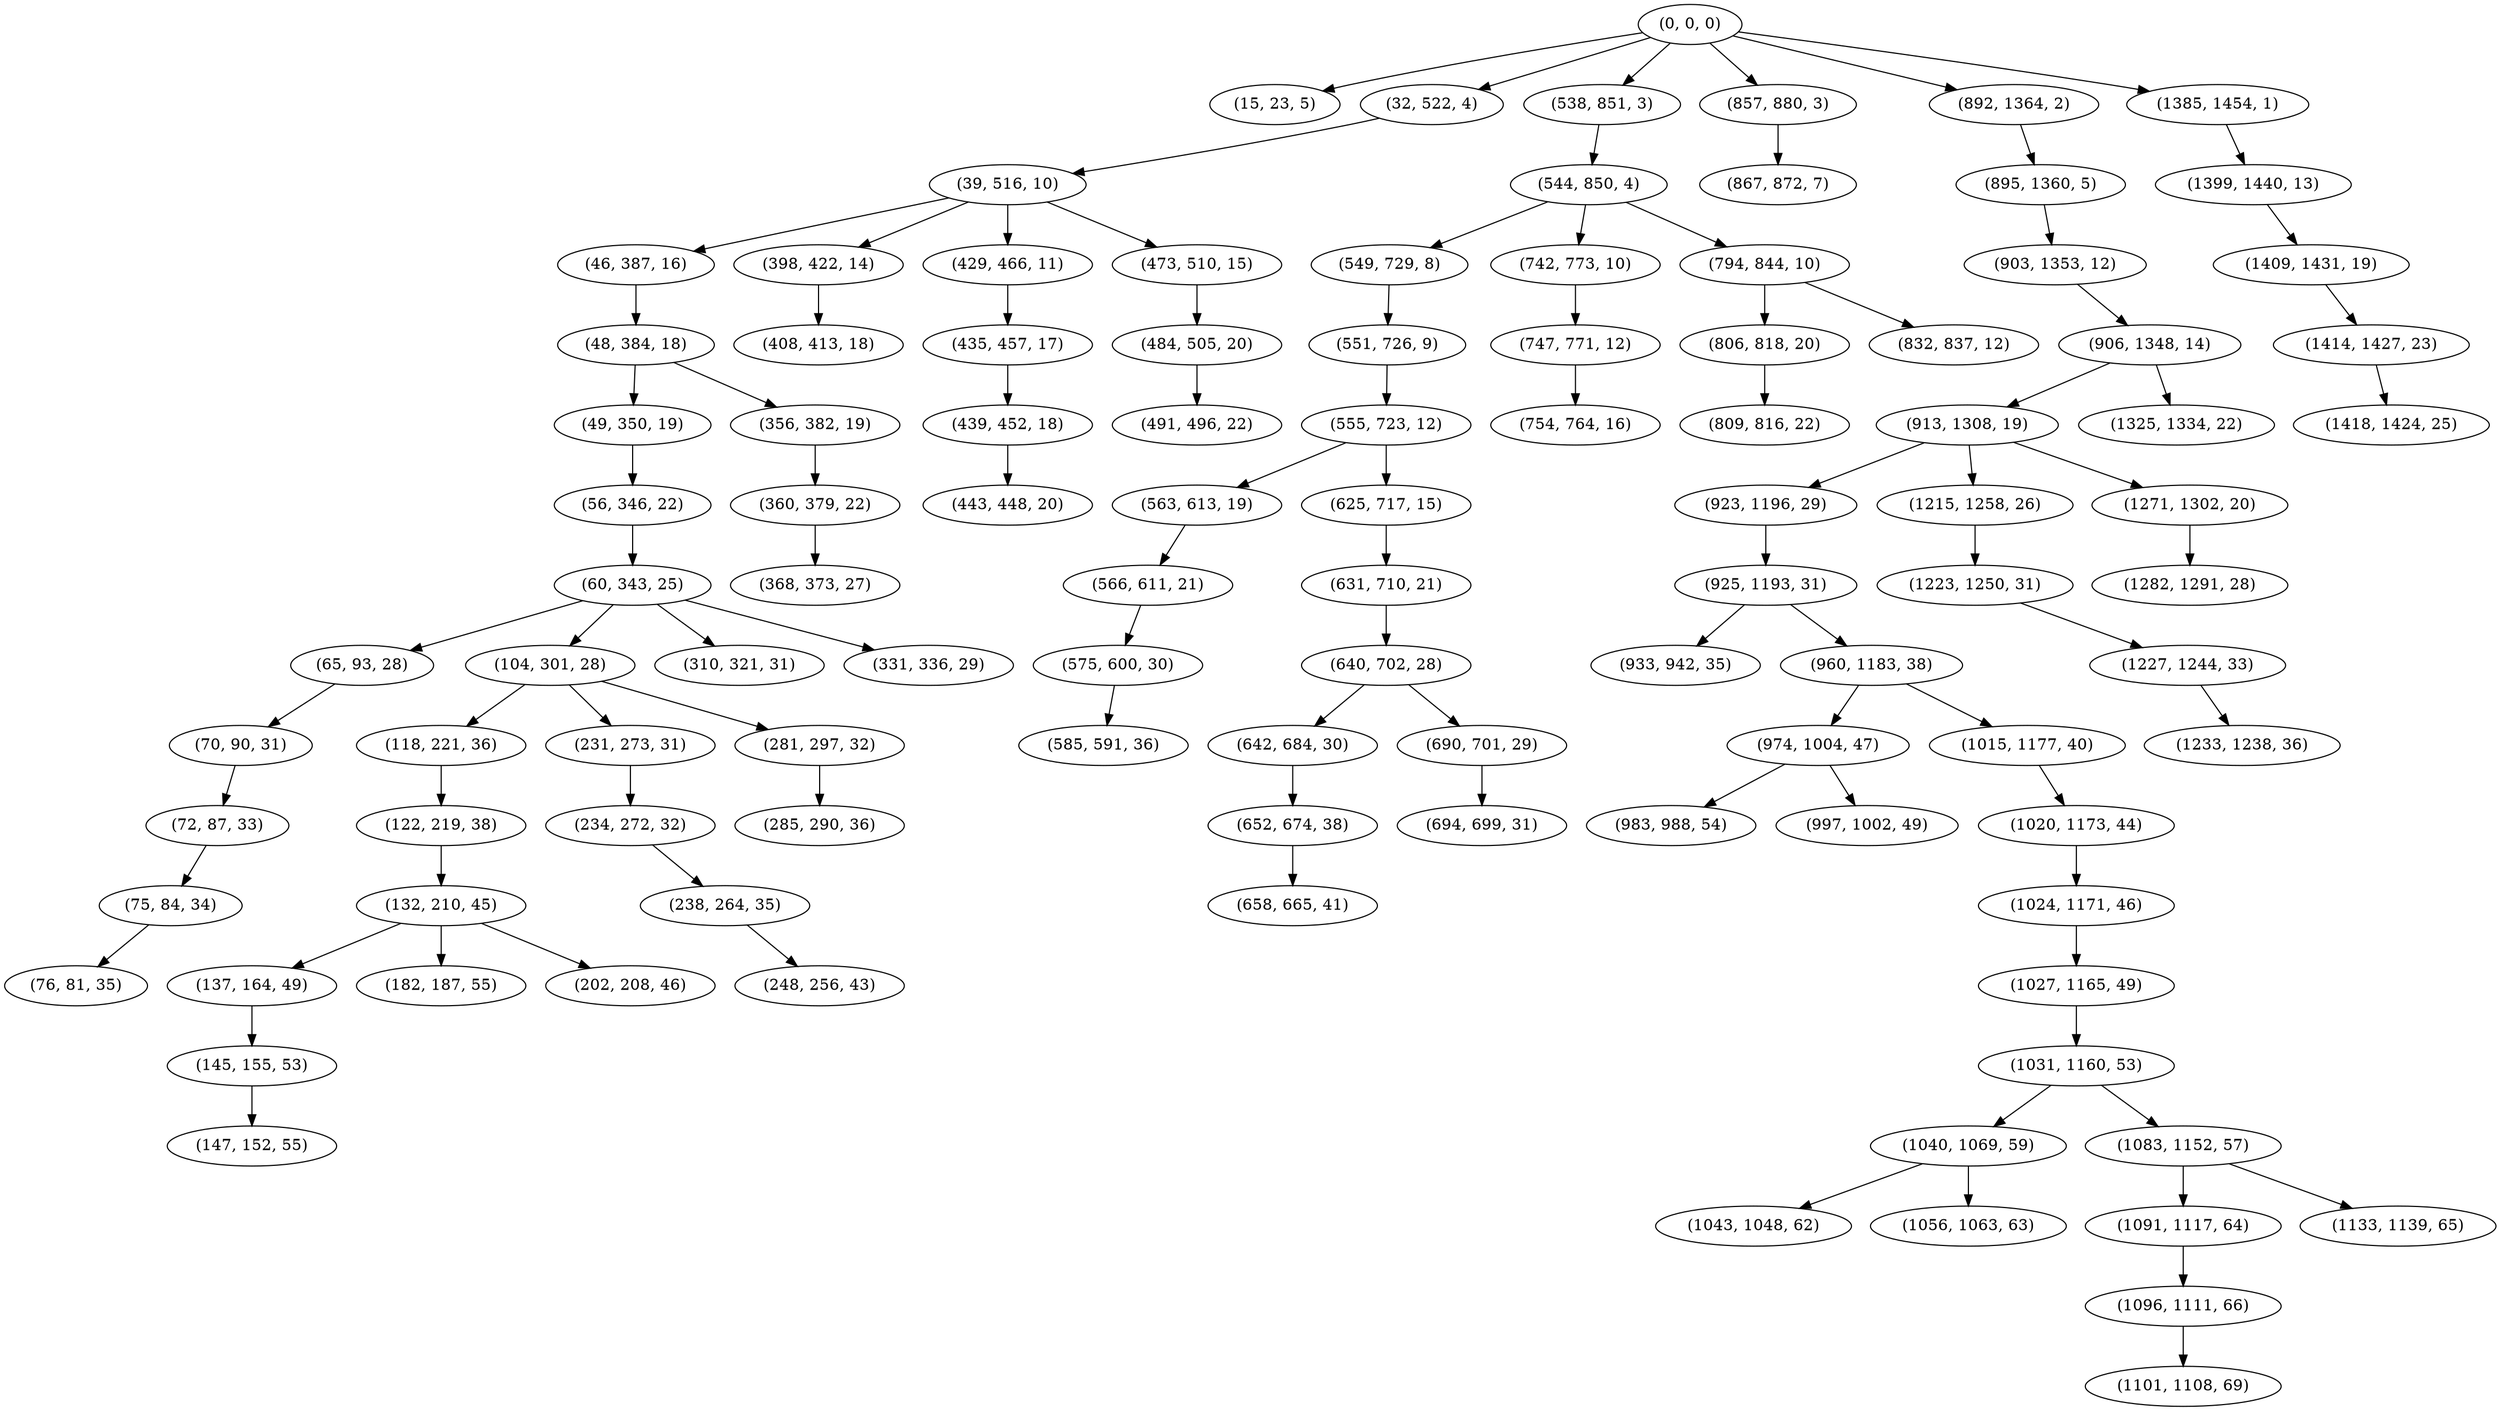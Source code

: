 digraph tree {
    "(0, 0, 0)";
    "(15, 23, 5)";
    "(32, 522, 4)";
    "(39, 516, 10)";
    "(46, 387, 16)";
    "(48, 384, 18)";
    "(49, 350, 19)";
    "(56, 346, 22)";
    "(60, 343, 25)";
    "(65, 93, 28)";
    "(70, 90, 31)";
    "(72, 87, 33)";
    "(75, 84, 34)";
    "(76, 81, 35)";
    "(104, 301, 28)";
    "(118, 221, 36)";
    "(122, 219, 38)";
    "(132, 210, 45)";
    "(137, 164, 49)";
    "(145, 155, 53)";
    "(147, 152, 55)";
    "(182, 187, 55)";
    "(202, 208, 46)";
    "(231, 273, 31)";
    "(234, 272, 32)";
    "(238, 264, 35)";
    "(248, 256, 43)";
    "(281, 297, 32)";
    "(285, 290, 36)";
    "(310, 321, 31)";
    "(331, 336, 29)";
    "(356, 382, 19)";
    "(360, 379, 22)";
    "(368, 373, 27)";
    "(398, 422, 14)";
    "(408, 413, 18)";
    "(429, 466, 11)";
    "(435, 457, 17)";
    "(439, 452, 18)";
    "(443, 448, 20)";
    "(473, 510, 15)";
    "(484, 505, 20)";
    "(491, 496, 22)";
    "(538, 851, 3)";
    "(544, 850, 4)";
    "(549, 729, 8)";
    "(551, 726, 9)";
    "(555, 723, 12)";
    "(563, 613, 19)";
    "(566, 611, 21)";
    "(575, 600, 30)";
    "(585, 591, 36)";
    "(625, 717, 15)";
    "(631, 710, 21)";
    "(640, 702, 28)";
    "(642, 684, 30)";
    "(652, 674, 38)";
    "(658, 665, 41)";
    "(690, 701, 29)";
    "(694, 699, 31)";
    "(742, 773, 10)";
    "(747, 771, 12)";
    "(754, 764, 16)";
    "(794, 844, 10)";
    "(806, 818, 20)";
    "(809, 816, 22)";
    "(832, 837, 12)";
    "(857, 880, 3)";
    "(867, 872, 7)";
    "(892, 1364, 2)";
    "(895, 1360, 5)";
    "(903, 1353, 12)";
    "(906, 1348, 14)";
    "(913, 1308, 19)";
    "(923, 1196, 29)";
    "(925, 1193, 31)";
    "(933, 942, 35)";
    "(960, 1183, 38)";
    "(974, 1004, 47)";
    "(983, 988, 54)";
    "(997, 1002, 49)";
    "(1015, 1177, 40)";
    "(1020, 1173, 44)";
    "(1024, 1171, 46)";
    "(1027, 1165, 49)";
    "(1031, 1160, 53)";
    "(1040, 1069, 59)";
    "(1043, 1048, 62)";
    "(1056, 1063, 63)";
    "(1083, 1152, 57)";
    "(1091, 1117, 64)";
    "(1096, 1111, 66)";
    "(1101, 1108, 69)";
    "(1133, 1139, 65)";
    "(1215, 1258, 26)";
    "(1223, 1250, 31)";
    "(1227, 1244, 33)";
    "(1233, 1238, 36)";
    "(1271, 1302, 20)";
    "(1282, 1291, 28)";
    "(1325, 1334, 22)";
    "(1385, 1454, 1)";
    "(1399, 1440, 13)";
    "(1409, 1431, 19)";
    "(1414, 1427, 23)";
    "(1418, 1424, 25)";
    "(0, 0, 0)" -> "(15, 23, 5)";
    "(0, 0, 0)" -> "(32, 522, 4)";
    "(0, 0, 0)" -> "(538, 851, 3)";
    "(0, 0, 0)" -> "(857, 880, 3)";
    "(0, 0, 0)" -> "(892, 1364, 2)";
    "(0, 0, 0)" -> "(1385, 1454, 1)";
    "(32, 522, 4)" -> "(39, 516, 10)";
    "(39, 516, 10)" -> "(46, 387, 16)";
    "(39, 516, 10)" -> "(398, 422, 14)";
    "(39, 516, 10)" -> "(429, 466, 11)";
    "(39, 516, 10)" -> "(473, 510, 15)";
    "(46, 387, 16)" -> "(48, 384, 18)";
    "(48, 384, 18)" -> "(49, 350, 19)";
    "(48, 384, 18)" -> "(356, 382, 19)";
    "(49, 350, 19)" -> "(56, 346, 22)";
    "(56, 346, 22)" -> "(60, 343, 25)";
    "(60, 343, 25)" -> "(65, 93, 28)";
    "(60, 343, 25)" -> "(104, 301, 28)";
    "(60, 343, 25)" -> "(310, 321, 31)";
    "(60, 343, 25)" -> "(331, 336, 29)";
    "(65, 93, 28)" -> "(70, 90, 31)";
    "(70, 90, 31)" -> "(72, 87, 33)";
    "(72, 87, 33)" -> "(75, 84, 34)";
    "(75, 84, 34)" -> "(76, 81, 35)";
    "(104, 301, 28)" -> "(118, 221, 36)";
    "(104, 301, 28)" -> "(231, 273, 31)";
    "(104, 301, 28)" -> "(281, 297, 32)";
    "(118, 221, 36)" -> "(122, 219, 38)";
    "(122, 219, 38)" -> "(132, 210, 45)";
    "(132, 210, 45)" -> "(137, 164, 49)";
    "(132, 210, 45)" -> "(182, 187, 55)";
    "(132, 210, 45)" -> "(202, 208, 46)";
    "(137, 164, 49)" -> "(145, 155, 53)";
    "(145, 155, 53)" -> "(147, 152, 55)";
    "(231, 273, 31)" -> "(234, 272, 32)";
    "(234, 272, 32)" -> "(238, 264, 35)";
    "(238, 264, 35)" -> "(248, 256, 43)";
    "(281, 297, 32)" -> "(285, 290, 36)";
    "(356, 382, 19)" -> "(360, 379, 22)";
    "(360, 379, 22)" -> "(368, 373, 27)";
    "(398, 422, 14)" -> "(408, 413, 18)";
    "(429, 466, 11)" -> "(435, 457, 17)";
    "(435, 457, 17)" -> "(439, 452, 18)";
    "(439, 452, 18)" -> "(443, 448, 20)";
    "(473, 510, 15)" -> "(484, 505, 20)";
    "(484, 505, 20)" -> "(491, 496, 22)";
    "(538, 851, 3)" -> "(544, 850, 4)";
    "(544, 850, 4)" -> "(549, 729, 8)";
    "(544, 850, 4)" -> "(742, 773, 10)";
    "(544, 850, 4)" -> "(794, 844, 10)";
    "(549, 729, 8)" -> "(551, 726, 9)";
    "(551, 726, 9)" -> "(555, 723, 12)";
    "(555, 723, 12)" -> "(563, 613, 19)";
    "(555, 723, 12)" -> "(625, 717, 15)";
    "(563, 613, 19)" -> "(566, 611, 21)";
    "(566, 611, 21)" -> "(575, 600, 30)";
    "(575, 600, 30)" -> "(585, 591, 36)";
    "(625, 717, 15)" -> "(631, 710, 21)";
    "(631, 710, 21)" -> "(640, 702, 28)";
    "(640, 702, 28)" -> "(642, 684, 30)";
    "(640, 702, 28)" -> "(690, 701, 29)";
    "(642, 684, 30)" -> "(652, 674, 38)";
    "(652, 674, 38)" -> "(658, 665, 41)";
    "(690, 701, 29)" -> "(694, 699, 31)";
    "(742, 773, 10)" -> "(747, 771, 12)";
    "(747, 771, 12)" -> "(754, 764, 16)";
    "(794, 844, 10)" -> "(806, 818, 20)";
    "(794, 844, 10)" -> "(832, 837, 12)";
    "(806, 818, 20)" -> "(809, 816, 22)";
    "(857, 880, 3)" -> "(867, 872, 7)";
    "(892, 1364, 2)" -> "(895, 1360, 5)";
    "(895, 1360, 5)" -> "(903, 1353, 12)";
    "(903, 1353, 12)" -> "(906, 1348, 14)";
    "(906, 1348, 14)" -> "(913, 1308, 19)";
    "(906, 1348, 14)" -> "(1325, 1334, 22)";
    "(913, 1308, 19)" -> "(923, 1196, 29)";
    "(913, 1308, 19)" -> "(1215, 1258, 26)";
    "(913, 1308, 19)" -> "(1271, 1302, 20)";
    "(923, 1196, 29)" -> "(925, 1193, 31)";
    "(925, 1193, 31)" -> "(933, 942, 35)";
    "(925, 1193, 31)" -> "(960, 1183, 38)";
    "(960, 1183, 38)" -> "(974, 1004, 47)";
    "(960, 1183, 38)" -> "(1015, 1177, 40)";
    "(974, 1004, 47)" -> "(983, 988, 54)";
    "(974, 1004, 47)" -> "(997, 1002, 49)";
    "(1015, 1177, 40)" -> "(1020, 1173, 44)";
    "(1020, 1173, 44)" -> "(1024, 1171, 46)";
    "(1024, 1171, 46)" -> "(1027, 1165, 49)";
    "(1027, 1165, 49)" -> "(1031, 1160, 53)";
    "(1031, 1160, 53)" -> "(1040, 1069, 59)";
    "(1031, 1160, 53)" -> "(1083, 1152, 57)";
    "(1040, 1069, 59)" -> "(1043, 1048, 62)";
    "(1040, 1069, 59)" -> "(1056, 1063, 63)";
    "(1083, 1152, 57)" -> "(1091, 1117, 64)";
    "(1083, 1152, 57)" -> "(1133, 1139, 65)";
    "(1091, 1117, 64)" -> "(1096, 1111, 66)";
    "(1096, 1111, 66)" -> "(1101, 1108, 69)";
    "(1215, 1258, 26)" -> "(1223, 1250, 31)";
    "(1223, 1250, 31)" -> "(1227, 1244, 33)";
    "(1227, 1244, 33)" -> "(1233, 1238, 36)";
    "(1271, 1302, 20)" -> "(1282, 1291, 28)";
    "(1385, 1454, 1)" -> "(1399, 1440, 13)";
    "(1399, 1440, 13)" -> "(1409, 1431, 19)";
    "(1409, 1431, 19)" -> "(1414, 1427, 23)";
    "(1414, 1427, 23)" -> "(1418, 1424, 25)";
}
